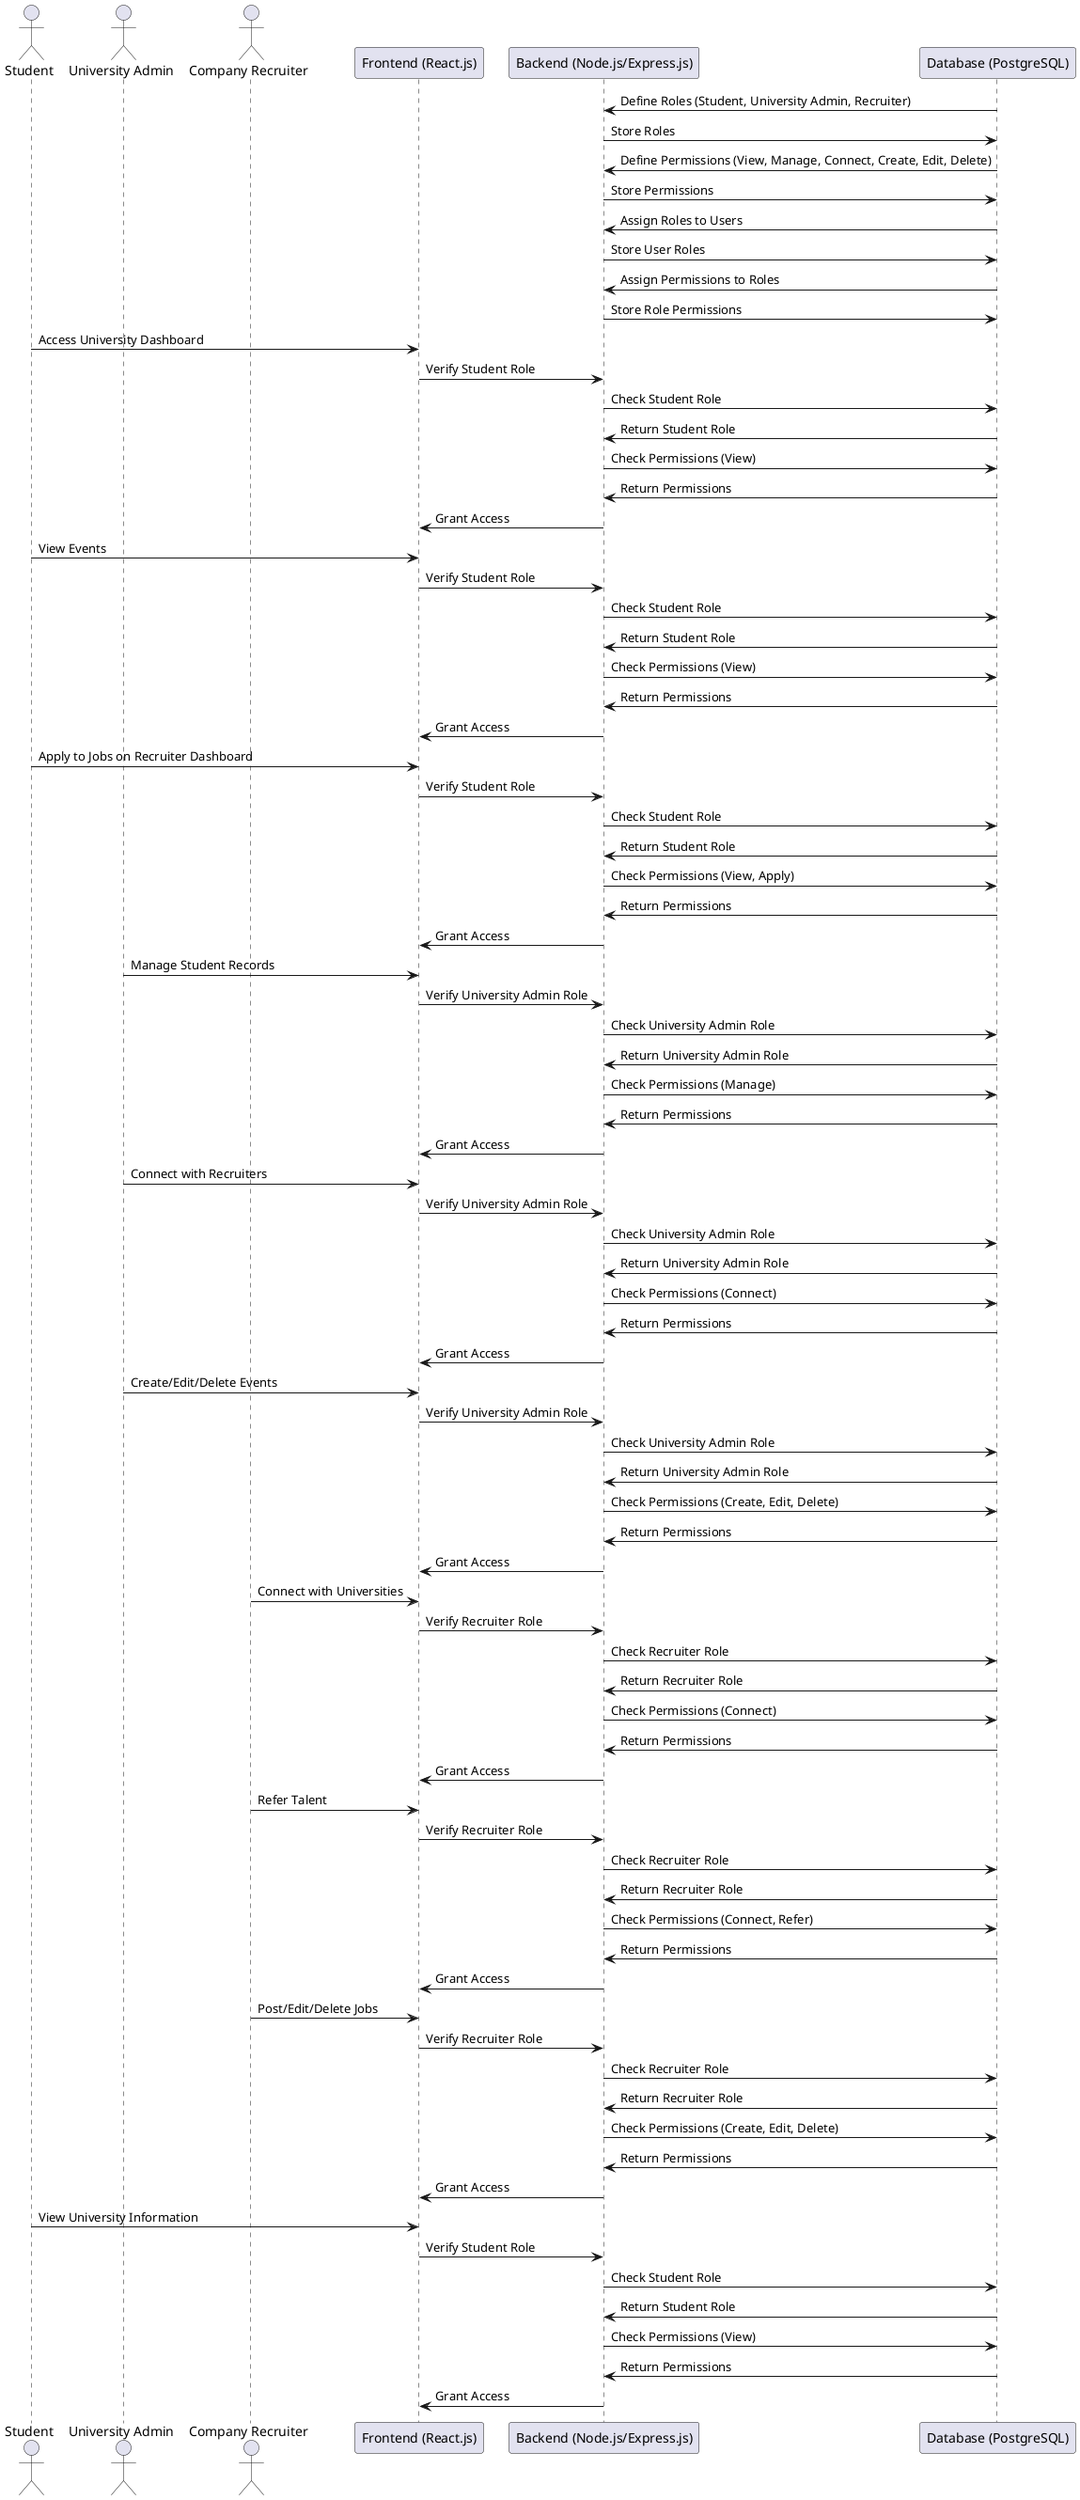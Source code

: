 @startuml Role-based Acess Control
actor "Student" as student
actor "University Admin" as universityAdmin
actor "Company Recruiter" as companyRecruiter

participant "Frontend (React.js)" as frontend
participant "Backend (Node.js/Express.js)" as backend
participant "Database (PostgreSQL)" as database

'Roles and Permissions
database -> backend : Define Roles (Student, University Admin, Recruiter)
backend -> database : Store Roles
database -> backend : Define Permissions (View, Manage, Connect, Create, Edit, Delete)
backend -> database : Store Permissions

' Assign Roles and Permissions
database -> backend : Assign Roles to Users
backend -> database : Store User Roles
database -> backend : Assign Permissions to Roles
backend -> database : Store Role Permissions

' Student Interactions
student -> frontend : Access University Dashboard
frontend -> backend : Verify Student Role
backend -> database : Check Student Role
database -> backend : Return Student Role
backend -> database : Check Permissions (View)
database -> backend : Return Permissions
backend -> frontend : Grant Access

student -> frontend : View Events
frontend -> backend : Verify Student Role
backend -> database : Check Student Role
database -> backend : Return Student Role
backend -> database : Check Permissions (View)
database -> backend : Return Permissions
backend -> frontend : Grant Access

student -> frontend : Apply to Jobs on Recruiter Dashboard
frontend -> backend : Verify Student Role
backend -> database : Check Student Role
database -> backend : Return Student Role
backend -> database : Check Permissions (View, Apply)
database -> backend : Return Permissions
backend -> frontend : Grant Access

' University Admin Interactions
universityAdmin -> frontend : Manage Student Records
frontend -> backend : Verify University Admin Role
backend -> database : Check University Admin Role
database -> backend : Return University Admin Role
backend -> database : Check Permissions (Manage)
database -> backend : Return Permissions
backend -> frontend : Grant Access

universityAdmin -> frontend : Connect with Recruiters
frontend -> backend : Verify University Admin Role
backend -> database : Check University Admin Role
database -> backend : Return University Admin Role
backend -> database : Check Permissions (Connect)
database -> backend : Return Permissions
backend -> frontend : Grant Access

universityAdmin -> frontend : Create/Edit/Delete Events
frontend -> backend : Verify University Admin Role
backend -> database : Check University Admin Role
database -> backend : Return University Admin Role
backend -> database : Check Permissions (Create, Edit, Delete)
database -> backend : Return Permissions
backend -> frontend : Grant Access

' Recruiter Interactions
companyRecruiter -> frontend : Connect with Universities
frontend -> backend : Verify Recruiter Role
backend -> database : Check Recruiter Role
database -> backend : Return Recruiter Role
backend -> database : Check Permissions (Connect)
database -> backend : Return Permissions
backend -> frontend : Grant Access

companyRecruiter -> frontend : Refer Talent
frontend -> backend : Verify Recruiter Role
backend -> database : Check Recruiter Role
database -> backend : Return Recruiter Role
backend -> database : Check Permissions (Connect, Refer)
database -> backend : Return Permissions
backend -> frontend : Grant Access

companyRecruiter -> frontend : Post/Edit/Delete Jobs
frontend -> backend : Verify Recruiter Role
backend -> database : Check Recruiter Role
database -> backend : Return Recruiter Role
backend -> database : Check Permissions (Create, Edit, Delete)
database -> backend : Return Permissions
backend -> frontend : Grant Access

' General Permissions
student -> frontend : View University Information
frontend -> backend : Verify Student Role
backend -> database : Check Student Role
database -> backend : Return Student Role
backend -> database : Check Permissions (View)
database -> backend : Return Permissions
backend -> frontend : Grant Access

@enduml
